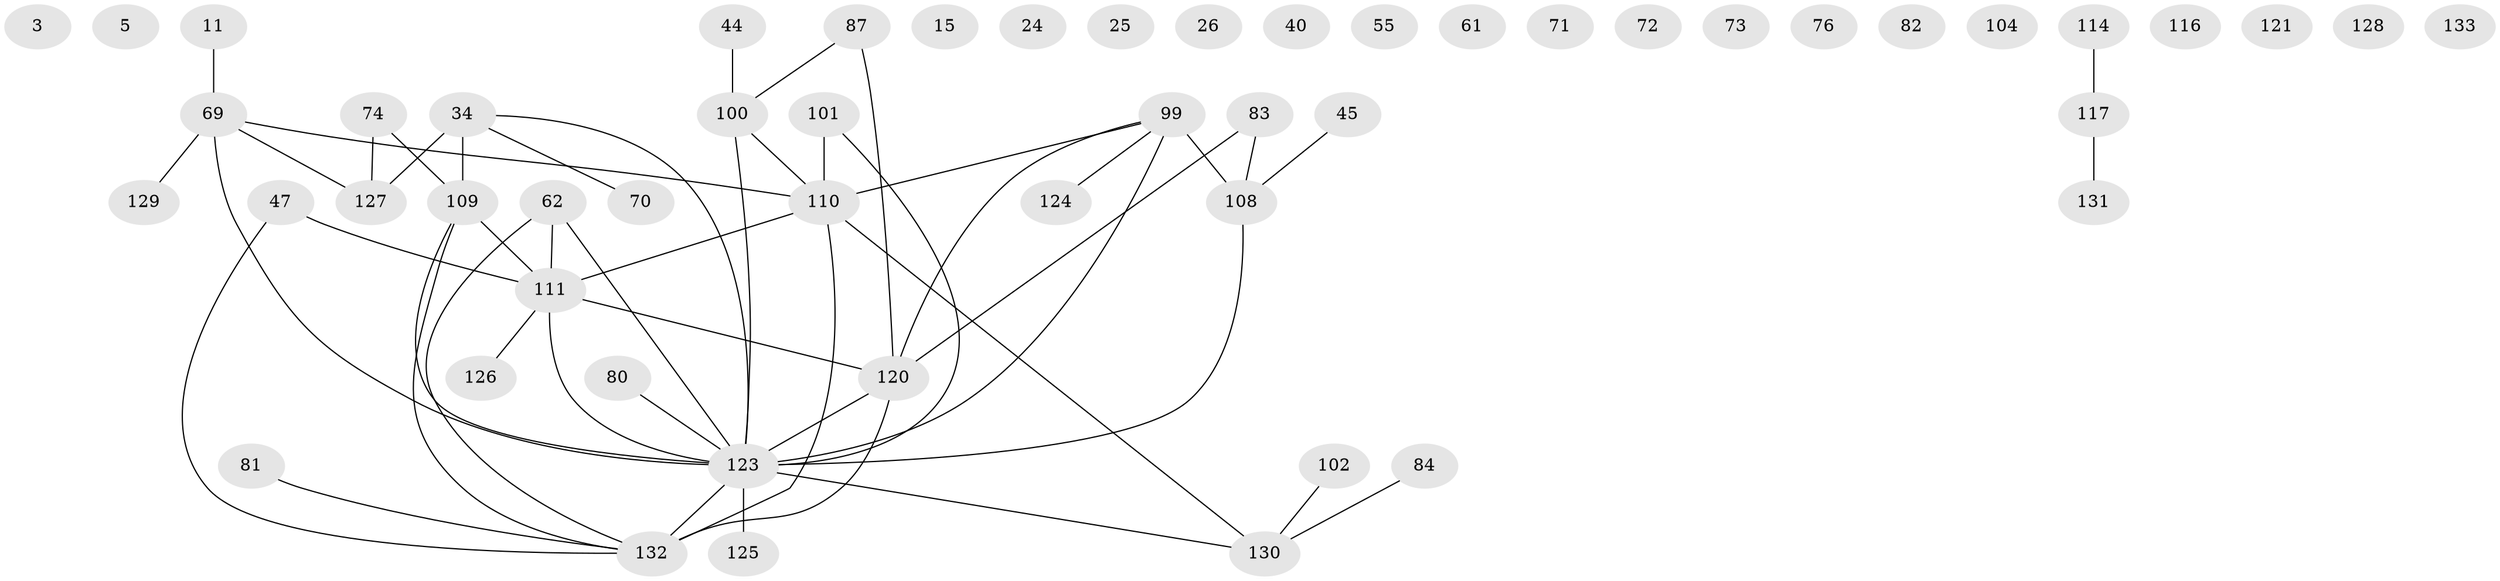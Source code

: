 // original degree distribution, {5: 0.08270676691729323, 1: 0.18796992481203006, 0: 0.14285714285714285, 3: 0.15789473684210525, 2: 0.2706766917293233, 4: 0.11278195488721804, 6: 0.022556390977443608, 7: 0.022556390977443608}
// Generated by graph-tools (version 1.1) at 2025/42/03/04/25 21:42:47]
// undirected, 53 vertices, 52 edges
graph export_dot {
graph [start="1"]
  node [color=gray90,style=filled];
  3;
  5;
  11;
  15;
  24;
  25;
  26;
  34;
  40;
  44;
  45;
  47;
  55;
  61;
  62 [super="+59+53"];
  69 [super="+19"];
  70 [super="+49"];
  71;
  72;
  73;
  74;
  76;
  80 [super="+77"];
  81;
  82;
  83;
  84;
  87 [super="+60"];
  99 [super="+37+92+64"];
  100 [super="+88"];
  101 [super="+23+63"];
  102 [super="+96"];
  104;
  108 [super="+98"];
  109 [super="+106+66"];
  110 [super="+41+68"];
  111 [super="+39+94"];
  114;
  116;
  117;
  120 [super="+91"];
  121;
  123 [super="+1+85+119"];
  124;
  125;
  126 [super="+89"];
  127 [super="+95+97"];
  128;
  129 [super="+113"];
  130 [super="+122+13"];
  131;
  132 [super="+115+7+86"];
  133;
  11 -- 69;
  34 -- 109;
  34 -- 127 [weight=2];
  34 -- 123;
  34 -- 70;
  44 -- 100;
  45 -- 108;
  47 -- 132;
  47 -- 111;
  62 -- 132;
  62 -- 111 [weight=2];
  62 -- 123 [weight=3];
  69 -- 127 [weight=2];
  69 -- 110;
  69 -- 123 [weight=4];
  69 -- 129;
  74 -- 127;
  74 -- 109;
  80 -- 123;
  81 -- 132;
  83 -- 108;
  83 -- 120;
  84 -- 130;
  87 -- 120;
  87 -- 100;
  99 -- 120;
  99 -- 108 [weight=2];
  99 -- 124;
  99 -- 123 [weight=5];
  99 -- 110;
  100 -- 123 [weight=2];
  100 -- 110;
  101 -- 110;
  101 -- 123;
  102 -- 130;
  108 -- 123;
  109 -- 111 [weight=2];
  109 -- 132 [weight=2];
  109 -- 123;
  110 -- 130 [weight=2];
  110 -- 132 [weight=2];
  110 -- 111;
  111 -- 123 [weight=2];
  111 -- 120 [weight=2];
  111 -- 126;
  114 -- 117;
  117 -- 131;
  120 -- 132 [weight=2];
  120 -- 123;
  123 -- 125 [weight=2];
  123 -- 132 [weight=2];
  123 -- 130 [weight=3];
}

